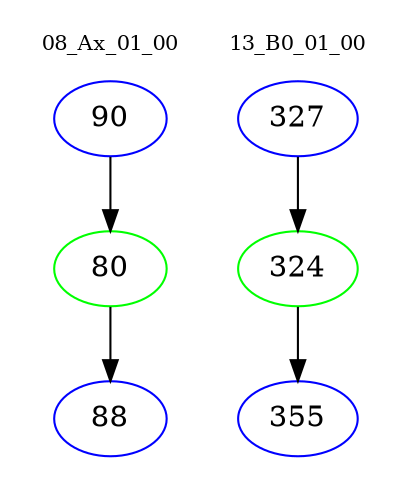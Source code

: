 digraph{
subgraph cluster_0 {
color = white
label = "08_Ax_01_00";
fontsize=10;
T0_90 [label="90", color="blue"]
T0_90 -> T0_80 [color="black"]
T0_80 [label="80", color="green"]
T0_80 -> T0_88 [color="black"]
T0_88 [label="88", color="blue"]
}
subgraph cluster_1 {
color = white
label = "13_B0_01_00";
fontsize=10;
T1_327 [label="327", color="blue"]
T1_327 -> T1_324 [color="black"]
T1_324 [label="324", color="green"]
T1_324 -> T1_355 [color="black"]
T1_355 [label="355", color="blue"]
}
}
